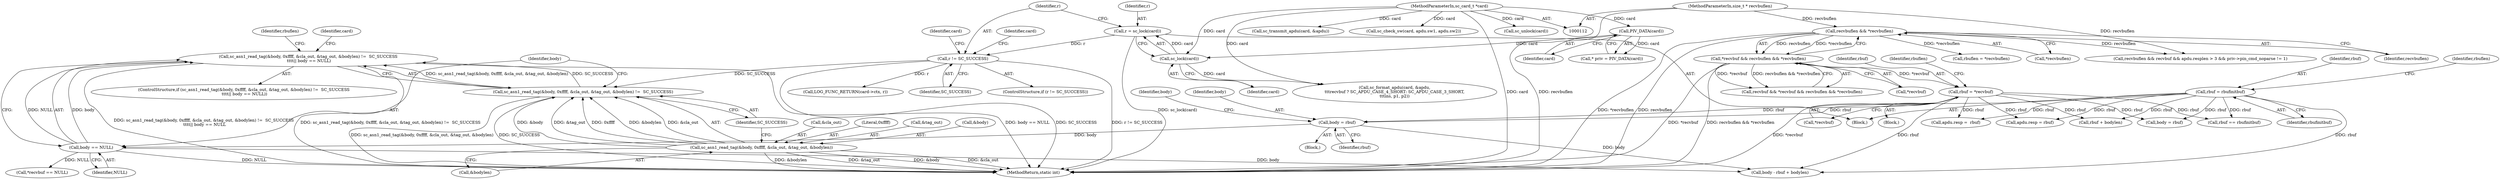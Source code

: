 digraph "0_OpenSC_8fe377e93b4b56060e5bbfb6f3142ceaeca744fa_14@API" {
"1000398" [label="(Call,sc_asn1_read_tag(&body, 0xffff, &cla_out, &tag_out, &bodylen) !=  SC_SUCCESS\n \t\t\t\t|| body == NULL)"];
"1000399" [label="(Call,sc_asn1_read_tag(&body, 0xffff, &cla_out, &tag_out, &bodylen) !=  SC_SUCCESS)"];
"1000400" [label="(Call,sc_asn1_read_tag(&body, 0xffff, &cla_out, &tag_out, &bodylen))"];
"1000191" [label="(Call,r != SC_SUCCESS)"];
"1000186" [label="(Call,r = sc_lock(card))"];
"1000188" [label="(Call,sc_lock(card))"];
"1000138" [label="(Call,PIV_DATA(card))"];
"1000113" [label="(MethodParameterIn,sc_card_t *card)"];
"1000411" [label="(Call,body == NULL)"];
"1000394" [label="(Call,body = rbuf)"];
"1000178" [label="(Call,rbuf = *recvbuf)"];
"1000170" [label="(Call,*recvbuf && recvbuflen && *recvbuflen)"];
"1000173" [label="(Call,recvbuflen && *recvbuflen)"];
"1000120" [label="(MethodParameterIn,size_t * recvbuflen)"];
"1000160" [label="(Call,rbuf = rbufinitbuf)"];
"1000452" [label="(Call,rbuf == rbufinitbuf)"];
"1000411" [label="(Call,body == NULL)"];
"1000488" [label="(Call,sc_unlock(card))"];
"1000448" [label="(Call,rbuf + bodylen)"];
"1000410" [label="(Identifier,SC_SUCCESS)"];
"1000412" [label="(Identifier,body)"];
"1000180" [label="(Call,*recvbuf)"];
"1000398" [label="(Call,sc_asn1_read_tag(&body, 0xffff, &cla_out, &tag_out, &bodylen) !=  SC_SUCCESS\n \t\t\t\t|| body == NULL)"];
"1000190" [label="(ControlStructure,if (r != SC_SUCCESS))"];
"1000188" [label="(Call,sc_lock(card))"];
"1000170" [label="(Call,*recvbuf && recvbuflen && *recvbuflen)"];
"1000136" [label="(Call,* priv = PIV_DATA(card))"];
"1000254" [label="(Call,apdu.resp = rbuf)"];
"1000192" [label="(Identifier,r)"];
"1000121" [label="(Block,)"];
"1000400" [label="(Call,sc_asn1_read_tag(&body, 0xffff, &cla_out, &tag_out, &bodylen))"];
"1000174" [label="(Identifier,recvbuflen)"];
"1000374" [label="(Call,recvbuflen && recvbuf && apdu.resplen > 3 && priv->pin_cmd_noparse != 1)"];
"1000495" [label="(MethodReturn,static int)"];
"1000187" [label="(Identifier,r)"];
"1000404" [label="(Call,&cla_out)"];
"1000183" [label="(Identifier,rbuflen)"];
"1000193" [label="(Identifier,SC_SUCCESS)"];
"1000178" [label="(Call,rbuf = *recvbuf)"];
"1000389" [label="(Block,)"];
"1000200" [label="(Identifier,card)"];
"1000199" [label="(Call,sc_format_apdu(card, &apdu,\n\t\t\trecvbuf ? SC_APDU_CASE_4_SHORT: SC_APDU_CASE_3_SHORT,\n\t\t\tins, p1, p2))"];
"1000138" [label="(Call,PIV_DATA(card))"];
"1000310" [label="(Call,sc_transmit_apdu(card, &apdu))"];
"1000194" [label="(Call,LOG_FUNC_RETURN(card->ctx, r))"];
"1000186" [label="(Call,r = sc_lock(card))"];
"1000113" [label="(MethodParameterIn,sc_card_t *card)"];
"1000445" [label="(Identifier,rbuflen)"];
"1000446" [label="(Call,body - rbuf + bodylen)"];
"1000403" [label="(Literal,0xffff)"];
"1000420" [label="(Call,body = rbuf)"];
"1000397" [label="(ControlStructure,if (sc_asn1_read_tag(&body, 0xffff, &cla_out, &tag_out, &bodylen) !=  SC_SUCCESS\n \t\t\t\t|| body == NULL))"];
"1000196" [label="(Identifier,card)"];
"1000408" [label="(Call,&bodylen)"];
"1000462" [label="(Call,*recvbuf == NULL)"];
"1000189" [label="(Identifier,card)"];
"1000276" [label="(Call,apdu.resp =  rbuf)"];
"1000168" [label="(Call,recvbuf && *recvbuf && recvbuflen && *recvbuflen)"];
"1000162" [label="(Identifier,rbufinitbuf)"];
"1000396" [label="(Identifier,rbuf)"];
"1000395" [label="(Identifier,body)"];
"1000171" [label="(Call,*recvbuf)"];
"1000120" [label="(MethodParameterIn,size_t * recvbuflen)"];
"1000164" [label="(Identifier,rbuflen)"];
"1000173" [label="(Call,recvbuflen && *recvbuflen)"];
"1000161" [label="(Identifier,rbuf)"];
"1000413" [label="(Identifier,NULL)"];
"1000182" [label="(Call,rbuflen = *recvbuflen)"];
"1000406" [label="(Call,&tag_out)"];
"1000139" [label="(Identifier,card)"];
"1000417" [label="(Identifier,card)"];
"1000394" [label="(Call,body = rbuf)"];
"1000191" [label="(Call,r != SC_SUCCESS)"];
"1000179" [label="(Identifier,rbuf)"];
"1000177" [label="(Block,)"];
"1000160" [label="(Call,rbuf = rbufinitbuf)"];
"1000175" [label="(Call,*recvbuflen)"];
"1000399" [label="(Call,sc_asn1_read_tag(&body, 0xffff, &cla_out, &tag_out, &bodylen) !=  SC_SUCCESS)"];
"1000401" [label="(Call,&body)"];
"1000402" [label="(Identifier,body)"];
"1000351" [label="(Call,sc_check_sw(card, apdu.sw1, apdu.sw2))"];
"1000398" -> "1000397"  [label="AST: "];
"1000398" -> "1000399"  [label="CFG: "];
"1000398" -> "1000411"  [label="CFG: "];
"1000399" -> "1000398"  [label="AST: "];
"1000411" -> "1000398"  [label="AST: "];
"1000417" -> "1000398"  [label="CFG: "];
"1000445" -> "1000398"  [label="CFG: "];
"1000398" -> "1000495"  [label="DDG: body == NULL"];
"1000398" -> "1000495"  [label="DDG: sc_asn1_read_tag(&body, 0xffff, &cla_out, &tag_out, &bodylen) !=  SC_SUCCESS\n \t\t\t\t|| body == NULL"];
"1000398" -> "1000495"  [label="DDG: sc_asn1_read_tag(&body, 0xffff, &cla_out, &tag_out, &bodylen) !=  SC_SUCCESS"];
"1000399" -> "1000398"  [label="DDG: sc_asn1_read_tag(&body, 0xffff, &cla_out, &tag_out, &bodylen)"];
"1000399" -> "1000398"  [label="DDG: SC_SUCCESS"];
"1000411" -> "1000398"  [label="DDG: body"];
"1000411" -> "1000398"  [label="DDG: NULL"];
"1000399" -> "1000410"  [label="CFG: "];
"1000400" -> "1000399"  [label="AST: "];
"1000410" -> "1000399"  [label="AST: "];
"1000412" -> "1000399"  [label="CFG: "];
"1000399" -> "1000495"  [label="DDG: sc_asn1_read_tag(&body, 0xffff, &cla_out, &tag_out, &bodylen)"];
"1000399" -> "1000495"  [label="DDG: SC_SUCCESS"];
"1000400" -> "1000399"  [label="DDG: &bodylen"];
"1000400" -> "1000399"  [label="DDG: &cla_out"];
"1000400" -> "1000399"  [label="DDG: &body"];
"1000400" -> "1000399"  [label="DDG: &tag_out"];
"1000400" -> "1000399"  [label="DDG: 0xffff"];
"1000191" -> "1000399"  [label="DDG: SC_SUCCESS"];
"1000400" -> "1000408"  [label="CFG: "];
"1000401" -> "1000400"  [label="AST: "];
"1000403" -> "1000400"  [label="AST: "];
"1000404" -> "1000400"  [label="AST: "];
"1000406" -> "1000400"  [label="AST: "];
"1000408" -> "1000400"  [label="AST: "];
"1000410" -> "1000400"  [label="CFG: "];
"1000400" -> "1000495"  [label="DDG: &body"];
"1000400" -> "1000495"  [label="DDG: &cla_out"];
"1000400" -> "1000495"  [label="DDG: &bodylen"];
"1000400" -> "1000495"  [label="DDG: &tag_out"];
"1000191" -> "1000190"  [label="AST: "];
"1000191" -> "1000193"  [label="CFG: "];
"1000192" -> "1000191"  [label="AST: "];
"1000193" -> "1000191"  [label="AST: "];
"1000196" -> "1000191"  [label="CFG: "];
"1000200" -> "1000191"  [label="CFG: "];
"1000191" -> "1000495"  [label="DDG: r != SC_SUCCESS"];
"1000191" -> "1000495"  [label="DDG: SC_SUCCESS"];
"1000186" -> "1000191"  [label="DDG: r"];
"1000191" -> "1000194"  [label="DDG: r"];
"1000186" -> "1000121"  [label="AST: "];
"1000186" -> "1000188"  [label="CFG: "];
"1000187" -> "1000186"  [label="AST: "];
"1000188" -> "1000186"  [label="AST: "];
"1000192" -> "1000186"  [label="CFG: "];
"1000186" -> "1000495"  [label="DDG: sc_lock(card)"];
"1000188" -> "1000186"  [label="DDG: card"];
"1000188" -> "1000189"  [label="CFG: "];
"1000189" -> "1000188"  [label="AST: "];
"1000138" -> "1000188"  [label="DDG: card"];
"1000113" -> "1000188"  [label="DDG: card"];
"1000188" -> "1000199"  [label="DDG: card"];
"1000138" -> "1000136"  [label="AST: "];
"1000138" -> "1000139"  [label="CFG: "];
"1000139" -> "1000138"  [label="AST: "];
"1000136" -> "1000138"  [label="CFG: "];
"1000138" -> "1000136"  [label="DDG: card"];
"1000113" -> "1000138"  [label="DDG: card"];
"1000113" -> "1000112"  [label="AST: "];
"1000113" -> "1000495"  [label="DDG: card"];
"1000113" -> "1000199"  [label="DDG: card"];
"1000113" -> "1000310"  [label="DDG: card"];
"1000113" -> "1000351"  [label="DDG: card"];
"1000113" -> "1000488"  [label="DDG: card"];
"1000411" -> "1000413"  [label="CFG: "];
"1000412" -> "1000411"  [label="AST: "];
"1000413" -> "1000411"  [label="AST: "];
"1000411" -> "1000495"  [label="DDG: NULL"];
"1000394" -> "1000411"  [label="DDG: body"];
"1000411" -> "1000446"  [label="DDG: body"];
"1000411" -> "1000462"  [label="DDG: NULL"];
"1000394" -> "1000389"  [label="AST: "];
"1000394" -> "1000396"  [label="CFG: "];
"1000395" -> "1000394"  [label="AST: "];
"1000396" -> "1000394"  [label="AST: "];
"1000402" -> "1000394"  [label="CFG: "];
"1000178" -> "1000394"  [label="DDG: rbuf"];
"1000160" -> "1000394"  [label="DDG: rbuf"];
"1000394" -> "1000446"  [label="DDG: body"];
"1000178" -> "1000177"  [label="AST: "];
"1000178" -> "1000180"  [label="CFG: "];
"1000179" -> "1000178"  [label="AST: "];
"1000180" -> "1000178"  [label="AST: "];
"1000183" -> "1000178"  [label="CFG: "];
"1000178" -> "1000495"  [label="DDG: *recvbuf"];
"1000170" -> "1000178"  [label="DDG: *recvbuf"];
"1000178" -> "1000254"  [label="DDG: rbuf"];
"1000178" -> "1000276"  [label="DDG: rbuf"];
"1000178" -> "1000420"  [label="DDG: rbuf"];
"1000178" -> "1000446"  [label="DDG: rbuf"];
"1000178" -> "1000448"  [label="DDG: rbuf"];
"1000178" -> "1000452"  [label="DDG: rbuf"];
"1000170" -> "1000168"  [label="AST: "];
"1000170" -> "1000171"  [label="CFG: "];
"1000170" -> "1000173"  [label="CFG: "];
"1000171" -> "1000170"  [label="AST: "];
"1000173" -> "1000170"  [label="AST: "];
"1000168" -> "1000170"  [label="CFG: "];
"1000170" -> "1000495"  [label="DDG: recvbuflen && *recvbuflen"];
"1000170" -> "1000495"  [label="DDG: *recvbuf"];
"1000170" -> "1000168"  [label="DDG: *recvbuf"];
"1000170" -> "1000168"  [label="DDG: recvbuflen && *recvbuflen"];
"1000173" -> "1000170"  [label="DDG: recvbuflen"];
"1000173" -> "1000170"  [label="DDG: *recvbuflen"];
"1000173" -> "1000174"  [label="CFG: "];
"1000173" -> "1000175"  [label="CFG: "];
"1000174" -> "1000173"  [label="AST: "];
"1000175" -> "1000173"  [label="AST: "];
"1000173" -> "1000495"  [label="DDG: recvbuflen"];
"1000173" -> "1000495"  [label="DDG: *recvbuflen"];
"1000120" -> "1000173"  [label="DDG: recvbuflen"];
"1000173" -> "1000182"  [label="DDG: *recvbuflen"];
"1000173" -> "1000374"  [label="DDG: recvbuflen"];
"1000120" -> "1000112"  [label="AST: "];
"1000120" -> "1000495"  [label="DDG: recvbuflen"];
"1000120" -> "1000374"  [label="DDG: recvbuflen"];
"1000160" -> "1000121"  [label="AST: "];
"1000160" -> "1000162"  [label="CFG: "];
"1000161" -> "1000160"  [label="AST: "];
"1000162" -> "1000160"  [label="AST: "];
"1000164" -> "1000160"  [label="CFG: "];
"1000160" -> "1000254"  [label="DDG: rbuf"];
"1000160" -> "1000276"  [label="DDG: rbuf"];
"1000160" -> "1000420"  [label="DDG: rbuf"];
"1000160" -> "1000446"  [label="DDG: rbuf"];
"1000160" -> "1000448"  [label="DDG: rbuf"];
"1000160" -> "1000452"  [label="DDG: rbuf"];
}
